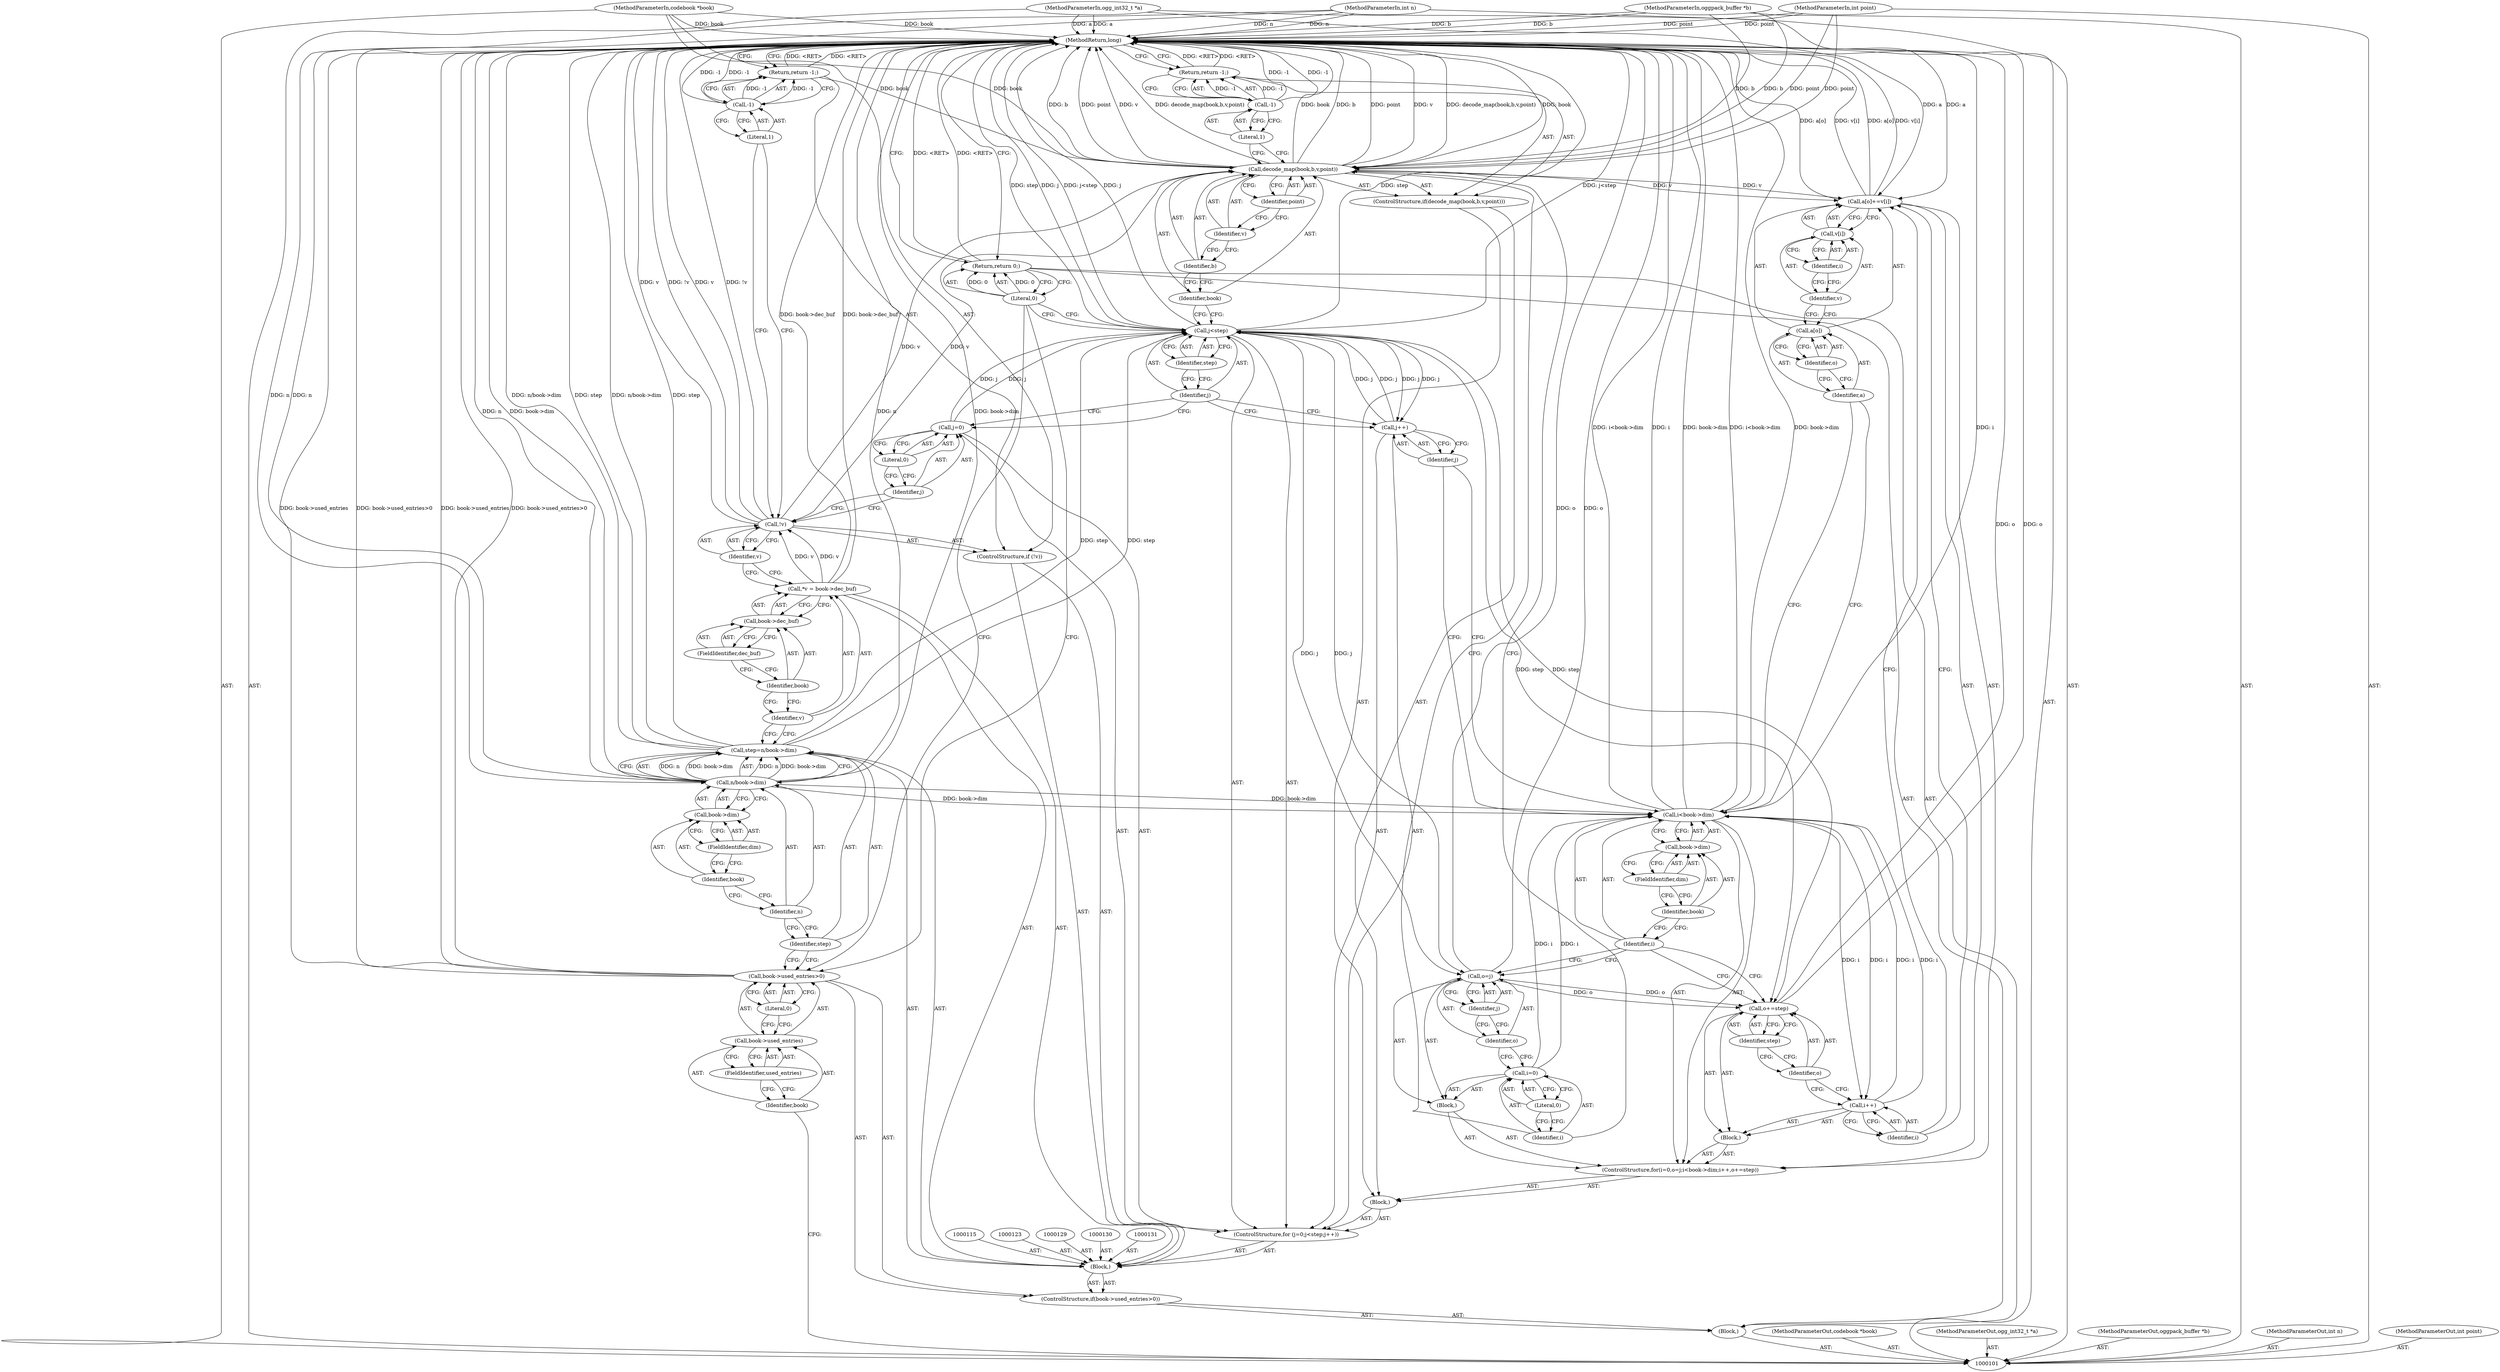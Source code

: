 digraph "0_Android_eeb4e45d5683f88488c083ecf142dc89bc3f0b47_6" {
"1000185" [label="(MethodReturn,long)"];
"1000102" [label="(MethodParameterIn,codebook *book)"];
"1000248" [label="(MethodParameterOut,codebook *book)"];
"1000103" [label="(MethodParameterIn,ogg_int32_t *a)"];
"1000249" [label="(MethodParameterOut,ogg_int32_t *a)"];
"1000139" [label="(Call,j=0)"];
"1000140" [label="(Identifier,j)"];
"1000141" [label="(Literal,0)"];
"1000142" [label="(Call,j<step)"];
"1000143" [label="(Identifier,j)"];
"1000144" [label="(Identifier,step)"];
"1000145" [label="(Call,j++)"];
"1000146" [label="(Identifier,j)"];
"1000147" [label="(Block,)"];
"1000138" [label="(ControlStructure,for (j=0;j<step;j++))"];
"1000149" [label="(Call,decode_map(book,b,v,point))"];
"1000150" [label="(Identifier,book)"];
"1000151" [label="(Identifier,b)"];
"1000152" [label="(Identifier,v)"];
"1000153" [label="(Identifier,point)"];
"1000154" [label="(Return,return -1;)"];
"1000155" [label="(Call,-1)"];
"1000156" [label="(Literal,1)"];
"1000148" [label="(ControlStructure,if(decode_map(book,b,v,point)))"];
"1000158" [label="(Block,)"];
"1000159" [label="(Call,i=0)"];
"1000160" [label="(Identifier,i)"];
"1000161" [label="(Literal,0)"];
"1000162" [label="(Call,o=j)"];
"1000163" [label="(Identifier,o)"];
"1000164" [label="(Identifier,j)"];
"1000165" [label="(Call,i<book->dim)"];
"1000166" [label="(Identifier,i)"];
"1000167" [label="(Call,book->dim)"];
"1000168" [label="(Identifier,book)"];
"1000169" [label="(FieldIdentifier,dim)"];
"1000170" [label="(Block,)"];
"1000171" [label="(Call,i++)"];
"1000172" [label="(Identifier,i)"];
"1000173" [label="(Call,o+=step)"];
"1000174" [label="(Identifier,o)"];
"1000175" [label="(Identifier,step)"];
"1000157" [label="(ControlStructure,for(i=0,o=j;i<book->dim;i++,o+=step))"];
"1000179" [label="(Identifier,o)"];
"1000180" [label="(Call,v[i])"];
"1000181" [label="(Identifier,v)"];
"1000182" [label="(Identifier,i)"];
"1000176" [label="(Call,a[o]+=v[i])"];
"1000177" [label="(Call,a[o])"];
"1000178" [label="(Identifier,a)"];
"1000184" [label="(Literal,0)"];
"1000183" [label="(Return,return 0;)"];
"1000104" [label="(MethodParameterIn,oggpack_buffer *b)"];
"1000250" [label="(MethodParameterOut,oggpack_buffer *b)"];
"1000105" [label="(MethodParameterIn,int n)"];
"1000251" [label="(MethodParameterOut,int n)"];
"1000106" [label="(MethodParameterIn,int point)"];
"1000252" [label="(MethodParameterOut,int point)"];
"1000107" [label="(Block,)"];
"1000112" [label="(FieldIdentifier,used_entries)"];
"1000113" [label="(Literal,0)"];
"1000108" [label="(ControlStructure,if(book->used_entries>0))"];
"1000109" [label="(Call,book->used_entries>0)"];
"1000110" [label="(Call,book->used_entries)"];
"1000111" [label="(Identifier,book)"];
"1000118" [label="(Call,n/book->dim)"];
"1000119" [label="(Identifier,n)"];
"1000120" [label="(Call,book->dim)"];
"1000121" [label="(Identifier,book)"];
"1000122" [label="(FieldIdentifier,dim)"];
"1000116" [label="(Call,step=n/book->dim)"];
"1000117" [label="(Identifier,step)"];
"1000124" [label="(Call,*v = book->dec_buf)"];
"1000125" [label="(Identifier,v)"];
"1000126" [label="(Call,book->dec_buf)"];
"1000127" [label="(Identifier,book)"];
"1000128" [label="(FieldIdentifier,dec_buf)"];
"1000114" [label="(Block,)"];
"1000132" [label="(ControlStructure,if (!v))"];
"1000136" [label="(Call,-1)"];
"1000137" [label="(Literal,1)"];
"1000133" [label="(Call,!v)"];
"1000134" [label="(Identifier,v)"];
"1000135" [label="(Return,return -1;)"];
"1000185" -> "1000101"  [label="AST: "];
"1000185" -> "1000135"  [label="CFG: "];
"1000185" -> "1000154"  [label="CFG: "];
"1000185" -> "1000183"  [label="CFG: "];
"1000183" -> "1000185"  [label="DDG: <RET>"];
"1000124" -> "1000185"  [label="DDG: book->dec_buf"];
"1000142" -> "1000185"  [label="DDG: j<step"];
"1000142" -> "1000185"  [label="DDG: step"];
"1000142" -> "1000185"  [label="DDG: j"];
"1000149" -> "1000185"  [label="DDG: b"];
"1000149" -> "1000185"  [label="DDG: point"];
"1000149" -> "1000185"  [label="DDG: v"];
"1000149" -> "1000185"  [label="DDG: decode_map(book,b,v,point)"];
"1000149" -> "1000185"  [label="DDG: book"];
"1000104" -> "1000185"  [label="DDG: b"];
"1000105" -> "1000185"  [label="DDG: n"];
"1000176" -> "1000185"  [label="DDG: v[i]"];
"1000176" -> "1000185"  [label="DDG: a[o]"];
"1000116" -> "1000185"  [label="DDG: n/book->dim"];
"1000116" -> "1000185"  [label="DDG: step"];
"1000118" -> "1000185"  [label="DDG: n"];
"1000118" -> "1000185"  [label="DDG: book->dim"];
"1000165" -> "1000185"  [label="DDG: i"];
"1000165" -> "1000185"  [label="DDG: book->dim"];
"1000165" -> "1000185"  [label="DDG: i<book->dim"];
"1000155" -> "1000185"  [label="DDG: -1"];
"1000103" -> "1000185"  [label="DDG: a"];
"1000133" -> "1000185"  [label="DDG: v"];
"1000133" -> "1000185"  [label="DDG: !v"];
"1000102" -> "1000185"  [label="DDG: book"];
"1000109" -> "1000185"  [label="DDG: book->used_entries"];
"1000109" -> "1000185"  [label="DDG: book->used_entries>0"];
"1000136" -> "1000185"  [label="DDG: -1"];
"1000162" -> "1000185"  [label="DDG: o"];
"1000173" -> "1000185"  [label="DDG: o"];
"1000106" -> "1000185"  [label="DDG: point"];
"1000154" -> "1000185"  [label="DDG: <RET>"];
"1000135" -> "1000185"  [label="DDG: <RET>"];
"1000102" -> "1000101"  [label="AST: "];
"1000102" -> "1000185"  [label="DDG: book"];
"1000102" -> "1000149"  [label="DDG: book"];
"1000248" -> "1000101"  [label="AST: "];
"1000103" -> "1000101"  [label="AST: "];
"1000103" -> "1000185"  [label="DDG: a"];
"1000103" -> "1000176"  [label="DDG: a"];
"1000249" -> "1000101"  [label="AST: "];
"1000139" -> "1000138"  [label="AST: "];
"1000139" -> "1000141"  [label="CFG: "];
"1000140" -> "1000139"  [label="AST: "];
"1000141" -> "1000139"  [label="AST: "];
"1000143" -> "1000139"  [label="CFG: "];
"1000139" -> "1000142"  [label="DDG: j"];
"1000140" -> "1000139"  [label="AST: "];
"1000140" -> "1000133"  [label="CFG: "];
"1000141" -> "1000140"  [label="CFG: "];
"1000141" -> "1000139"  [label="AST: "];
"1000141" -> "1000140"  [label="CFG: "];
"1000139" -> "1000141"  [label="CFG: "];
"1000142" -> "1000138"  [label="AST: "];
"1000142" -> "1000144"  [label="CFG: "];
"1000143" -> "1000142"  [label="AST: "];
"1000144" -> "1000142"  [label="AST: "];
"1000150" -> "1000142"  [label="CFG: "];
"1000184" -> "1000142"  [label="CFG: "];
"1000142" -> "1000185"  [label="DDG: j<step"];
"1000142" -> "1000185"  [label="DDG: step"];
"1000142" -> "1000185"  [label="DDG: j"];
"1000139" -> "1000142"  [label="DDG: j"];
"1000145" -> "1000142"  [label="DDG: j"];
"1000116" -> "1000142"  [label="DDG: step"];
"1000142" -> "1000145"  [label="DDG: j"];
"1000142" -> "1000162"  [label="DDG: j"];
"1000142" -> "1000173"  [label="DDG: step"];
"1000143" -> "1000142"  [label="AST: "];
"1000143" -> "1000139"  [label="CFG: "];
"1000143" -> "1000145"  [label="CFG: "];
"1000144" -> "1000143"  [label="CFG: "];
"1000144" -> "1000142"  [label="AST: "];
"1000144" -> "1000143"  [label="CFG: "];
"1000142" -> "1000144"  [label="CFG: "];
"1000145" -> "1000138"  [label="AST: "];
"1000145" -> "1000146"  [label="CFG: "];
"1000146" -> "1000145"  [label="AST: "];
"1000143" -> "1000145"  [label="CFG: "];
"1000145" -> "1000142"  [label="DDG: j"];
"1000142" -> "1000145"  [label="DDG: j"];
"1000146" -> "1000145"  [label="AST: "];
"1000146" -> "1000165"  [label="CFG: "];
"1000145" -> "1000146"  [label="CFG: "];
"1000147" -> "1000138"  [label="AST: "];
"1000148" -> "1000147"  [label="AST: "];
"1000157" -> "1000147"  [label="AST: "];
"1000138" -> "1000114"  [label="AST: "];
"1000139" -> "1000138"  [label="AST: "];
"1000142" -> "1000138"  [label="AST: "];
"1000145" -> "1000138"  [label="AST: "];
"1000147" -> "1000138"  [label="AST: "];
"1000149" -> "1000148"  [label="AST: "];
"1000149" -> "1000153"  [label="CFG: "];
"1000150" -> "1000149"  [label="AST: "];
"1000151" -> "1000149"  [label="AST: "];
"1000152" -> "1000149"  [label="AST: "];
"1000153" -> "1000149"  [label="AST: "];
"1000156" -> "1000149"  [label="CFG: "];
"1000160" -> "1000149"  [label="CFG: "];
"1000149" -> "1000185"  [label="DDG: b"];
"1000149" -> "1000185"  [label="DDG: point"];
"1000149" -> "1000185"  [label="DDG: v"];
"1000149" -> "1000185"  [label="DDG: decode_map(book,b,v,point)"];
"1000149" -> "1000185"  [label="DDG: book"];
"1000102" -> "1000149"  [label="DDG: book"];
"1000104" -> "1000149"  [label="DDG: b"];
"1000133" -> "1000149"  [label="DDG: v"];
"1000106" -> "1000149"  [label="DDG: point"];
"1000149" -> "1000176"  [label="DDG: v"];
"1000150" -> "1000149"  [label="AST: "];
"1000150" -> "1000142"  [label="CFG: "];
"1000151" -> "1000150"  [label="CFG: "];
"1000151" -> "1000149"  [label="AST: "];
"1000151" -> "1000150"  [label="CFG: "];
"1000152" -> "1000151"  [label="CFG: "];
"1000152" -> "1000149"  [label="AST: "];
"1000152" -> "1000151"  [label="CFG: "];
"1000153" -> "1000152"  [label="CFG: "];
"1000153" -> "1000149"  [label="AST: "];
"1000153" -> "1000152"  [label="CFG: "];
"1000149" -> "1000153"  [label="CFG: "];
"1000154" -> "1000148"  [label="AST: "];
"1000154" -> "1000155"  [label="CFG: "];
"1000155" -> "1000154"  [label="AST: "];
"1000185" -> "1000154"  [label="CFG: "];
"1000154" -> "1000185"  [label="DDG: <RET>"];
"1000155" -> "1000154"  [label="DDG: -1"];
"1000155" -> "1000154"  [label="AST: "];
"1000155" -> "1000156"  [label="CFG: "];
"1000156" -> "1000155"  [label="AST: "];
"1000154" -> "1000155"  [label="CFG: "];
"1000155" -> "1000185"  [label="DDG: -1"];
"1000155" -> "1000154"  [label="DDG: -1"];
"1000156" -> "1000155"  [label="AST: "];
"1000156" -> "1000149"  [label="CFG: "];
"1000155" -> "1000156"  [label="CFG: "];
"1000148" -> "1000147"  [label="AST: "];
"1000149" -> "1000148"  [label="AST: "];
"1000154" -> "1000148"  [label="AST: "];
"1000158" -> "1000157"  [label="AST: "];
"1000159" -> "1000158"  [label="AST: "];
"1000162" -> "1000158"  [label="AST: "];
"1000159" -> "1000158"  [label="AST: "];
"1000159" -> "1000161"  [label="CFG: "];
"1000160" -> "1000159"  [label="AST: "];
"1000161" -> "1000159"  [label="AST: "];
"1000163" -> "1000159"  [label="CFG: "];
"1000159" -> "1000165"  [label="DDG: i"];
"1000160" -> "1000159"  [label="AST: "];
"1000160" -> "1000149"  [label="CFG: "];
"1000161" -> "1000160"  [label="CFG: "];
"1000161" -> "1000159"  [label="AST: "];
"1000161" -> "1000160"  [label="CFG: "];
"1000159" -> "1000161"  [label="CFG: "];
"1000162" -> "1000158"  [label="AST: "];
"1000162" -> "1000164"  [label="CFG: "];
"1000163" -> "1000162"  [label="AST: "];
"1000164" -> "1000162"  [label="AST: "];
"1000166" -> "1000162"  [label="CFG: "];
"1000162" -> "1000185"  [label="DDG: o"];
"1000142" -> "1000162"  [label="DDG: j"];
"1000162" -> "1000173"  [label="DDG: o"];
"1000163" -> "1000162"  [label="AST: "];
"1000163" -> "1000159"  [label="CFG: "];
"1000164" -> "1000163"  [label="CFG: "];
"1000164" -> "1000162"  [label="AST: "];
"1000164" -> "1000163"  [label="CFG: "];
"1000162" -> "1000164"  [label="CFG: "];
"1000165" -> "1000157"  [label="AST: "];
"1000165" -> "1000167"  [label="CFG: "];
"1000166" -> "1000165"  [label="AST: "];
"1000167" -> "1000165"  [label="AST: "];
"1000178" -> "1000165"  [label="CFG: "];
"1000146" -> "1000165"  [label="CFG: "];
"1000165" -> "1000185"  [label="DDG: i"];
"1000165" -> "1000185"  [label="DDG: book->dim"];
"1000165" -> "1000185"  [label="DDG: i<book->dim"];
"1000171" -> "1000165"  [label="DDG: i"];
"1000159" -> "1000165"  [label="DDG: i"];
"1000118" -> "1000165"  [label="DDG: book->dim"];
"1000165" -> "1000171"  [label="DDG: i"];
"1000166" -> "1000165"  [label="AST: "];
"1000166" -> "1000162"  [label="CFG: "];
"1000166" -> "1000173"  [label="CFG: "];
"1000168" -> "1000166"  [label="CFG: "];
"1000167" -> "1000165"  [label="AST: "];
"1000167" -> "1000169"  [label="CFG: "];
"1000168" -> "1000167"  [label="AST: "];
"1000169" -> "1000167"  [label="AST: "];
"1000165" -> "1000167"  [label="CFG: "];
"1000168" -> "1000167"  [label="AST: "];
"1000168" -> "1000166"  [label="CFG: "];
"1000169" -> "1000168"  [label="CFG: "];
"1000169" -> "1000167"  [label="AST: "];
"1000169" -> "1000168"  [label="CFG: "];
"1000167" -> "1000169"  [label="CFG: "];
"1000170" -> "1000157"  [label="AST: "];
"1000171" -> "1000170"  [label="AST: "];
"1000173" -> "1000170"  [label="AST: "];
"1000171" -> "1000170"  [label="AST: "];
"1000171" -> "1000172"  [label="CFG: "];
"1000172" -> "1000171"  [label="AST: "];
"1000174" -> "1000171"  [label="CFG: "];
"1000171" -> "1000165"  [label="DDG: i"];
"1000165" -> "1000171"  [label="DDG: i"];
"1000172" -> "1000171"  [label="AST: "];
"1000172" -> "1000176"  [label="CFG: "];
"1000171" -> "1000172"  [label="CFG: "];
"1000173" -> "1000170"  [label="AST: "];
"1000173" -> "1000175"  [label="CFG: "];
"1000174" -> "1000173"  [label="AST: "];
"1000175" -> "1000173"  [label="AST: "];
"1000166" -> "1000173"  [label="CFG: "];
"1000173" -> "1000185"  [label="DDG: o"];
"1000142" -> "1000173"  [label="DDG: step"];
"1000162" -> "1000173"  [label="DDG: o"];
"1000174" -> "1000173"  [label="AST: "];
"1000174" -> "1000171"  [label="CFG: "];
"1000175" -> "1000174"  [label="CFG: "];
"1000175" -> "1000173"  [label="AST: "];
"1000175" -> "1000174"  [label="CFG: "];
"1000173" -> "1000175"  [label="CFG: "];
"1000157" -> "1000147"  [label="AST: "];
"1000158" -> "1000157"  [label="AST: "];
"1000165" -> "1000157"  [label="AST: "];
"1000170" -> "1000157"  [label="AST: "];
"1000176" -> "1000157"  [label="AST: "];
"1000179" -> "1000177"  [label="AST: "];
"1000179" -> "1000178"  [label="CFG: "];
"1000177" -> "1000179"  [label="CFG: "];
"1000180" -> "1000176"  [label="AST: "];
"1000180" -> "1000182"  [label="CFG: "];
"1000181" -> "1000180"  [label="AST: "];
"1000182" -> "1000180"  [label="AST: "];
"1000176" -> "1000180"  [label="CFG: "];
"1000181" -> "1000180"  [label="AST: "];
"1000181" -> "1000177"  [label="CFG: "];
"1000182" -> "1000181"  [label="CFG: "];
"1000182" -> "1000180"  [label="AST: "];
"1000182" -> "1000181"  [label="CFG: "];
"1000180" -> "1000182"  [label="CFG: "];
"1000176" -> "1000157"  [label="AST: "];
"1000176" -> "1000180"  [label="CFG: "];
"1000177" -> "1000176"  [label="AST: "];
"1000180" -> "1000176"  [label="AST: "];
"1000172" -> "1000176"  [label="CFG: "];
"1000176" -> "1000185"  [label="DDG: v[i]"];
"1000176" -> "1000185"  [label="DDG: a[o]"];
"1000149" -> "1000176"  [label="DDG: v"];
"1000103" -> "1000176"  [label="DDG: a"];
"1000177" -> "1000176"  [label="AST: "];
"1000177" -> "1000179"  [label="CFG: "];
"1000178" -> "1000177"  [label="AST: "];
"1000179" -> "1000177"  [label="AST: "];
"1000181" -> "1000177"  [label="CFG: "];
"1000178" -> "1000177"  [label="AST: "];
"1000178" -> "1000165"  [label="CFG: "];
"1000179" -> "1000178"  [label="CFG: "];
"1000184" -> "1000183"  [label="AST: "];
"1000184" -> "1000142"  [label="CFG: "];
"1000184" -> "1000109"  [label="CFG: "];
"1000183" -> "1000184"  [label="CFG: "];
"1000184" -> "1000183"  [label="DDG: 0"];
"1000183" -> "1000107"  [label="AST: "];
"1000183" -> "1000184"  [label="CFG: "];
"1000184" -> "1000183"  [label="AST: "];
"1000185" -> "1000183"  [label="CFG: "];
"1000183" -> "1000185"  [label="DDG: <RET>"];
"1000184" -> "1000183"  [label="DDG: 0"];
"1000104" -> "1000101"  [label="AST: "];
"1000104" -> "1000185"  [label="DDG: b"];
"1000104" -> "1000149"  [label="DDG: b"];
"1000250" -> "1000101"  [label="AST: "];
"1000105" -> "1000101"  [label="AST: "];
"1000105" -> "1000185"  [label="DDG: n"];
"1000105" -> "1000118"  [label="DDG: n"];
"1000251" -> "1000101"  [label="AST: "];
"1000106" -> "1000101"  [label="AST: "];
"1000106" -> "1000185"  [label="DDG: point"];
"1000106" -> "1000149"  [label="DDG: point"];
"1000252" -> "1000101"  [label="AST: "];
"1000107" -> "1000101"  [label="AST: "];
"1000108" -> "1000107"  [label="AST: "];
"1000183" -> "1000107"  [label="AST: "];
"1000112" -> "1000110"  [label="AST: "];
"1000112" -> "1000111"  [label="CFG: "];
"1000110" -> "1000112"  [label="CFG: "];
"1000113" -> "1000109"  [label="AST: "];
"1000113" -> "1000110"  [label="CFG: "];
"1000109" -> "1000113"  [label="CFG: "];
"1000108" -> "1000107"  [label="AST: "];
"1000109" -> "1000108"  [label="AST: "];
"1000114" -> "1000108"  [label="AST: "];
"1000109" -> "1000108"  [label="AST: "];
"1000109" -> "1000113"  [label="CFG: "];
"1000110" -> "1000109"  [label="AST: "];
"1000113" -> "1000109"  [label="AST: "];
"1000117" -> "1000109"  [label="CFG: "];
"1000184" -> "1000109"  [label="CFG: "];
"1000109" -> "1000185"  [label="DDG: book->used_entries"];
"1000109" -> "1000185"  [label="DDG: book->used_entries>0"];
"1000110" -> "1000109"  [label="AST: "];
"1000110" -> "1000112"  [label="CFG: "];
"1000111" -> "1000110"  [label="AST: "];
"1000112" -> "1000110"  [label="AST: "];
"1000113" -> "1000110"  [label="CFG: "];
"1000111" -> "1000110"  [label="AST: "];
"1000111" -> "1000101"  [label="CFG: "];
"1000112" -> "1000111"  [label="CFG: "];
"1000118" -> "1000116"  [label="AST: "];
"1000118" -> "1000120"  [label="CFG: "];
"1000119" -> "1000118"  [label="AST: "];
"1000120" -> "1000118"  [label="AST: "];
"1000116" -> "1000118"  [label="CFG: "];
"1000118" -> "1000185"  [label="DDG: n"];
"1000118" -> "1000185"  [label="DDG: book->dim"];
"1000118" -> "1000116"  [label="DDG: n"];
"1000118" -> "1000116"  [label="DDG: book->dim"];
"1000105" -> "1000118"  [label="DDG: n"];
"1000118" -> "1000165"  [label="DDG: book->dim"];
"1000119" -> "1000118"  [label="AST: "];
"1000119" -> "1000117"  [label="CFG: "];
"1000121" -> "1000119"  [label="CFG: "];
"1000120" -> "1000118"  [label="AST: "];
"1000120" -> "1000122"  [label="CFG: "];
"1000121" -> "1000120"  [label="AST: "];
"1000122" -> "1000120"  [label="AST: "];
"1000118" -> "1000120"  [label="CFG: "];
"1000121" -> "1000120"  [label="AST: "];
"1000121" -> "1000119"  [label="CFG: "];
"1000122" -> "1000121"  [label="CFG: "];
"1000122" -> "1000120"  [label="AST: "];
"1000122" -> "1000121"  [label="CFG: "];
"1000120" -> "1000122"  [label="CFG: "];
"1000116" -> "1000114"  [label="AST: "];
"1000116" -> "1000118"  [label="CFG: "];
"1000117" -> "1000116"  [label="AST: "];
"1000118" -> "1000116"  [label="AST: "];
"1000125" -> "1000116"  [label="CFG: "];
"1000116" -> "1000185"  [label="DDG: n/book->dim"];
"1000116" -> "1000185"  [label="DDG: step"];
"1000118" -> "1000116"  [label="DDG: n"];
"1000118" -> "1000116"  [label="DDG: book->dim"];
"1000116" -> "1000142"  [label="DDG: step"];
"1000117" -> "1000116"  [label="AST: "];
"1000117" -> "1000109"  [label="CFG: "];
"1000119" -> "1000117"  [label="CFG: "];
"1000124" -> "1000114"  [label="AST: "];
"1000124" -> "1000126"  [label="CFG: "];
"1000125" -> "1000124"  [label="AST: "];
"1000126" -> "1000124"  [label="AST: "];
"1000134" -> "1000124"  [label="CFG: "];
"1000124" -> "1000185"  [label="DDG: book->dec_buf"];
"1000124" -> "1000133"  [label="DDG: v"];
"1000125" -> "1000124"  [label="AST: "];
"1000125" -> "1000116"  [label="CFG: "];
"1000127" -> "1000125"  [label="CFG: "];
"1000126" -> "1000124"  [label="AST: "];
"1000126" -> "1000128"  [label="CFG: "];
"1000127" -> "1000126"  [label="AST: "];
"1000128" -> "1000126"  [label="AST: "];
"1000124" -> "1000126"  [label="CFG: "];
"1000127" -> "1000126"  [label="AST: "];
"1000127" -> "1000125"  [label="CFG: "];
"1000128" -> "1000127"  [label="CFG: "];
"1000128" -> "1000126"  [label="AST: "];
"1000128" -> "1000127"  [label="CFG: "];
"1000126" -> "1000128"  [label="CFG: "];
"1000114" -> "1000108"  [label="AST: "];
"1000115" -> "1000114"  [label="AST: "];
"1000116" -> "1000114"  [label="AST: "];
"1000123" -> "1000114"  [label="AST: "];
"1000124" -> "1000114"  [label="AST: "];
"1000129" -> "1000114"  [label="AST: "];
"1000130" -> "1000114"  [label="AST: "];
"1000131" -> "1000114"  [label="AST: "];
"1000132" -> "1000114"  [label="AST: "];
"1000138" -> "1000114"  [label="AST: "];
"1000132" -> "1000114"  [label="AST: "];
"1000133" -> "1000132"  [label="AST: "];
"1000135" -> "1000132"  [label="AST: "];
"1000136" -> "1000135"  [label="AST: "];
"1000136" -> "1000137"  [label="CFG: "];
"1000137" -> "1000136"  [label="AST: "];
"1000135" -> "1000136"  [label="CFG: "];
"1000136" -> "1000185"  [label="DDG: -1"];
"1000136" -> "1000135"  [label="DDG: -1"];
"1000137" -> "1000136"  [label="AST: "];
"1000137" -> "1000133"  [label="CFG: "];
"1000136" -> "1000137"  [label="CFG: "];
"1000133" -> "1000132"  [label="AST: "];
"1000133" -> "1000134"  [label="CFG: "];
"1000134" -> "1000133"  [label="AST: "];
"1000137" -> "1000133"  [label="CFG: "];
"1000140" -> "1000133"  [label="CFG: "];
"1000133" -> "1000185"  [label="DDG: v"];
"1000133" -> "1000185"  [label="DDG: !v"];
"1000124" -> "1000133"  [label="DDG: v"];
"1000133" -> "1000149"  [label="DDG: v"];
"1000134" -> "1000133"  [label="AST: "];
"1000134" -> "1000124"  [label="CFG: "];
"1000133" -> "1000134"  [label="CFG: "];
"1000135" -> "1000132"  [label="AST: "];
"1000135" -> "1000136"  [label="CFG: "];
"1000136" -> "1000135"  [label="AST: "];
"1000185" -> "1000135"  [label="CFG: "];
"1000135" -> "1000185"  [label="DDG: <RET>"];
"1000136" -> "1000135"  [label="DDG: -1"];
}
